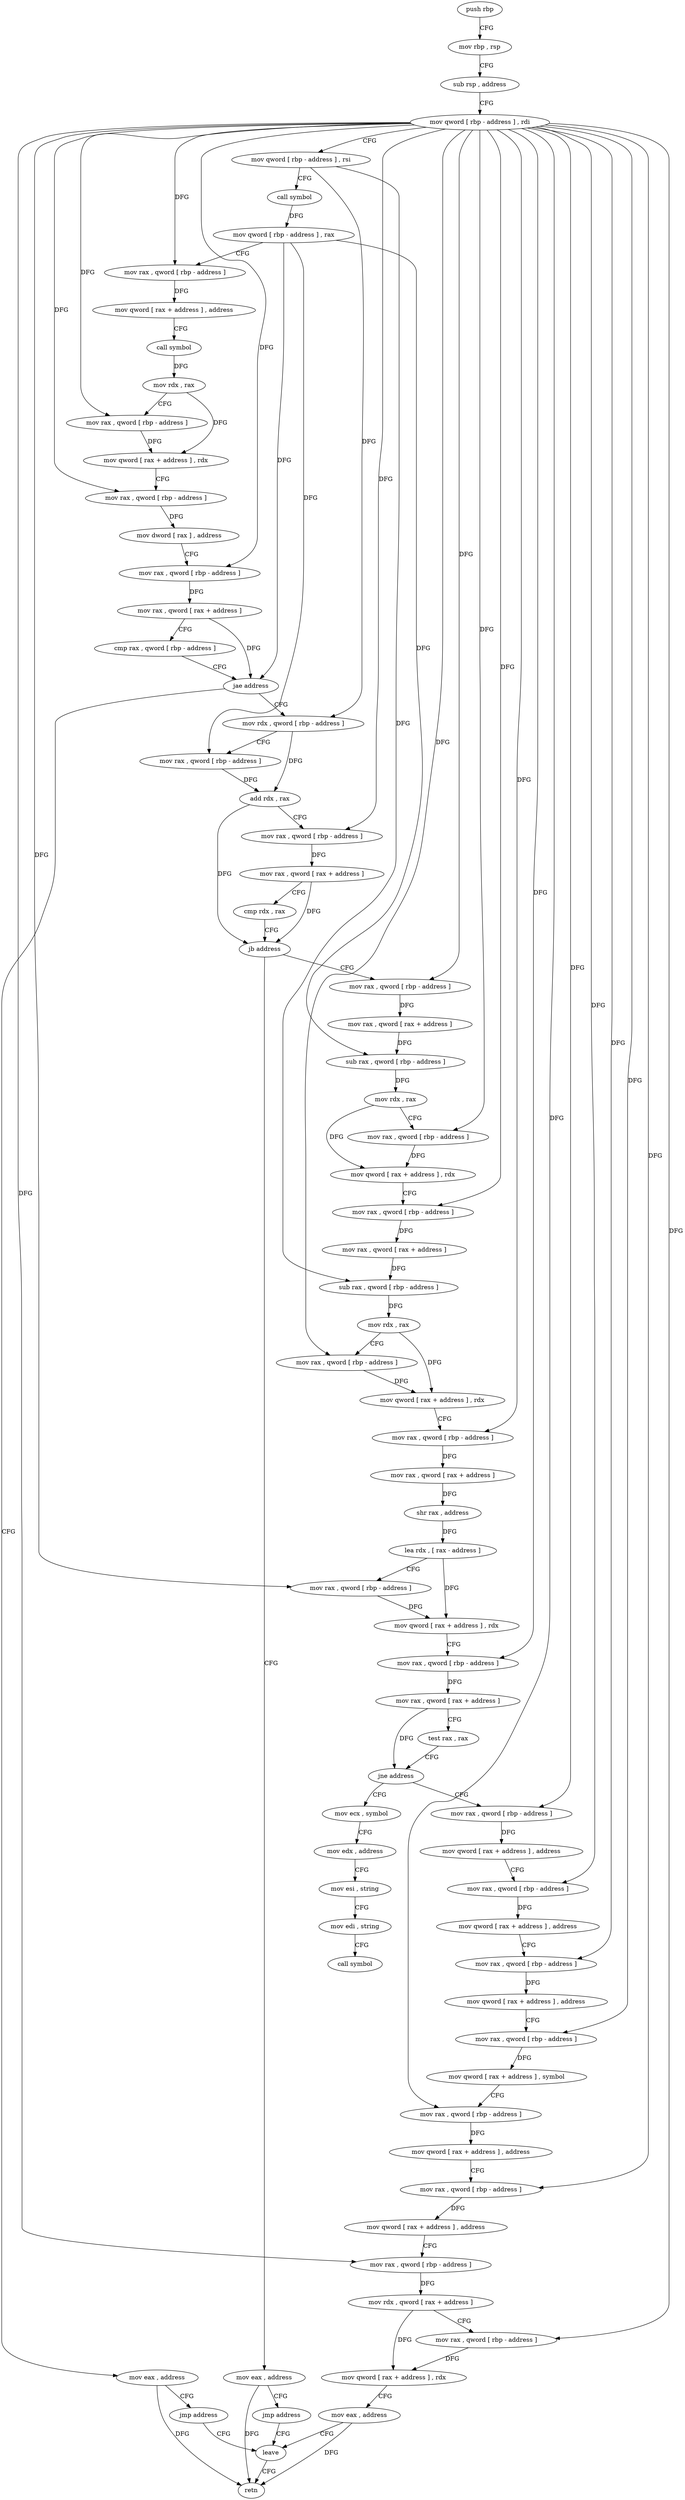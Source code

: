 digraph "func" {
"4278116" [label = "push rbp" ]
"4278117" [label = "mov rbp , rsp" ]
"4278120" [label = "sub rsp , address" ]
"4278124" [label = "mov qword [ rbp - address ] , rdi" ]
"4278128" [label = "mov qword [ rbp - address ] , rsi" ]
"4278132" [label = "call symbol" ]
"4278137" [label = "mov qword [ rbp - address ] , rax" ]
"4278141" [label = "mov rax , qword [ rbp - address ]" ]
"4278145" [label = "mov qword [ rax + address ] , address" ]
"4278153" [label = "call symbol" ]
"4278158" [label = "mov rdx , rax" ]
"4278161" [label = "mov rax , qword [ rbp - address ]" ]
"4278165" [label = "mov qword [ rax + address ] , rdx" ]
"4278169" [label = "mov rax , qword [ rbp - address ]" ]
"4278173" [label = "mov dword [ rax ] , address" ]
"4278179" [label = "mov rax , qword [ rbp - address ]" ]
"4278183" [label = "mov rax , qword [ rax + address ]" ]
"4278187" [label = "cmp rax , qword [ rbp - address ]" ]
"4278191" [label = "jae address" ]
"4278203" [label = "mov rdx , qword [ rbp - address ]" ]
"4278193" [label = "mov eax , address" ]
"4278207" [label = "mov rax , qword [ rbp - address ]" ]
"4278211" [label = "add rdx , rax" ]
"4278214" [label = "mov rax , qword [ rbp - address ]" ]
"4278218" [label = "mov rax , qword [ rax + address ]" ]
"4278222" [label = "cmp rdx , rax" ]
"4278225" [label = "jb address" ]
"4278237" [label = "mov rax , qword [ rbp - address ]" ]
"4278227" [label = "mov eax , address" ]
"4278198" [label = "jmp address" ]
"4278438" [label = "leave" ]
"4278241" [label = "mov rax , qword [ rax + address ]" ]
"4278245" [label = "sub rax , qword [ rbp - address ]" ]
"4278249" [label = "mov rdx , rax" ]
"4278252" [label = "mov rax , qword [ rbp - address ]" ]
"4278256" [label = "mov qword [ rax + address ] , rdx" ]
"4278260" [label = "mov rax , qword [ rbp - address ]" ]
"4278264" [label = "mov rax , qword [ rax + address ]" ]
"4278268" [label = "sub rax , qword [ rbp - address ]" ]
"4278272" [label = "mov rdx , rax" ]
"4278275" [label = "mov rax , qword [ rbp - address ]" ]
"4278279" [label = "mov qword [ rax + address ] , rdx" ]
"4278283" [label = "mov rax , qword [ rbp - address ]" ]
"4278287" [label = "mov rax , qword [ rax + address ]" ]
"4278291" [label = "shr rax , address" ]
"4278295" [label = "lea rdx , [ rax - address ]" ]
"4278299" [label = "mov rax , qword [ rbp - address ]" ]
"4278303" [label = "mov qword [ rax + address ] , rdx" ]
"4278307" [label = "mov rax , qword [ rbp - address ]" ]
"4278311" [label = "mov rax , qword [ rax + address ]" ]
"4278315" [label = "test rax , rax" ]
"4278318" [label = "jne address" ]
"4278345" [label = "mov rax , qword [ rbp - address ]" ]
"4278320" [label = "mov ecx , symbol" ]
"4278232" [label = "jmp address" ]
"4278439" [label = "retn" ]
"4278349" [label = "mov qword [ rax + address ] , address" ]
"4278357" [label = "mov rax , qword [ rbp - address ]" ]
"4278361" [label = "mov qword [ rax + address ] , address" ]
"4278369" [label = "mov rax , qword [ rbp - address ]" ]
"4278373" [label = "mov qword [ rax + address ] , address" ]
"4278381" [label = "mov rax , qword [ rbp - address ]" ]
"4278385" [label = "mov qword [ rax + address ] , symbol" ]
"4278393" [label = "mov rax , qword [ rbp - address ]" ]
"4278397" [label = "mov qword [ rax + address ] , address" ]
"4278405" [label = "mov rax , qword [ rbp - address ]" ]
"4278409" [label = "mov qword [ rax + address ] , address" ]
"4278417" [label = "mov rax , qword [ rbp - address ]" ]
"4278421" [label = "mov rdx , qword [ rax + address ]" ]
"4278425" [label = "mov rax , qword [ rbp - address ]" ]
"4278429" [label = "mov qword [ rax + address ] , rdx" ]
"4278433" [label = "mov eax , address" ]
"4278325" [label = "mov edx , address" ]
"4278330" [label = "mov esi , string" ]
"4278335" [label = "mov edi , string" ]
"4278340" [label = "call symbol" ]
"4278116" -> "4278117" [ label = "CFG" ]
"4278117" -> "4278120" [ label = "CFG" ]
"4278120" -> "4278124" [ label = "CFG" ]
"4278124" -> "4278128" [ label = "CFG" ]
"4278124" -> "4278141" [ label = "DFG" ]
"4278124" -> "4278161" [ label = "DFG" ]
"4278124" -> "4278169" [ label = "DFG" ]
"4278124" -> "4278179" [ label = "DFG" ]
"4278124" -> "4278214" [ label = "DFG" ]
"4278124" -> "4278237" [ label = "DFG" ]
"4278124" -> "4278252" [ label = "DFG" ]
"4278124" -> "4278260" [ label = "DFG" ]
"4278124" -> "4278275" [ label = "DFG" ]
"4278124" -> "4278283" [ label = "DFG" ]
"4278124" -> "4278299" [ label = "DFG" ]
"4278124" -> "4278307" [ label = "DFG" ]
"4278124" -> "4278345" [ label = "DFG" ]
"4278124" -> "4278357" [ label = "DFG" ]
"4278124" -> "4278369" [ label = "DFG" ]
"4278124" -> "4278381" [ label = "DFG" ]
"4278124" -> "4278393" [ label = "DFG" ]
"4278124" -> "4278405" [ label = "DFG" ]
"4278124" -> "4278417" [ label = "DFG" ]
"4278124" -> "4278425" [ label = "DFG" ]
"4278128" -> "4278132" [ label = "CFG" ]
"4278128" -> "4278203" [ label = "DFG" ]
"4278128" -> "4278268" [ label = "DFG" ]
"4278132" -> "4278137" [ label = "DFG" ]
"4278137" -> "4278141" [ label = "CFG" ]
"4278137" -> "4278191" [ label = "DFG" ]
"4278137" -> "4278207" [ label = "DFG" ]
"4278137" -> "4278245" [ label = "DFG" ]
"4278141" -> "4278145" [ label = "DFG" ]
"4278145" -> "4278153" [ label = "CFG" ]
"4278153" -> "4278158" [ label = "DFG" ]
"4278158" -> "4278161" [ label = "CFG" ]
"4278158" -> "4278165" [ label = "DFG" ]
"4278161" -> "4278165" [ label = "DFG" ]
"4278165" -> "4278169" [ label = "CFG" ]
"4278169" -> "4278173" [ label = "DFG" ]
"4278173" -> "4278179" [ label = "CFG" ]
"4278179" -> "4278183" [ label = "DFG" ]
"4278183" -> "4278187" [ label = "CFG" ]
"4278183" -> "4278191" [ label = "DFG" ]
"4278187" -> "4278191" [ label = "CFG" ]
"4278191" -> "4278203" [ label = "CFG" ]
"4278191" -> "4278193" [ label = "CFG" ]
"4278203" -> "4278207" [ label = "CFG" ]
"4278203" -> "4278211" [ label = "DFG" ]
"4278193" -> "4278198" [ label = "CFG" ]
"4278193" -> "4278439" [ label = "DFG" ]
"4278207" -> "4278211" [ label = "DFG" ]
"4278211" -> "4278214" [ label = "CFG" ]
"4278211" -> "4278225" [ label = "DFG" ]
"4278214" -> "4278218" [ label = "DFG" ]
"4278218" -> "4278222" [ label = "CFG" ]
"4278218" -> "4278225" [ label = "DFG" ]
"4278222" -> "4278225" [ label = "CFG" ]
"4278225" -> "4278237" [ label = "CFG" ]
"4278225" -> "4278227" [ label = "CFG" ]
"4278237" -> "4278241" [ label = "DFG" ]
"4278227" -> "4278232" [ label = "CFG" ]
"4278227" -> "4278439" [ label = "DFG" ]
"4278198" -> "4278438" [ label = "CFG" ]
"4278438" -> "4278439" [ label = "CFG" ]
"4278241" -> "4278245" [ label = "DFG" ]
"4278245" -> "4278249" [ label = "DFG" ]
"4278249" -> "4278252" [ label = "CFG" ]
"4278249" -> "4278256" [ label = "DFG" ]
"4278252" -> "4278256" [ label = "DFG" ]
"4278256" -> "4278260" [ label = "CFG" ]
"4278260" -> "4278264" [ label = "DFG" ]
"4278264" -> "4278268" [ label = "DFG" ]
"4278268" -> "4278272" [ label = "DFG" ]
"4278272" -> "4278275" [ label = "CFG" ]
"4278272" -> "4278279" [ label = "DFG" ]
"4278275" -> "4278279" [ label = "DFG" ]
"4278279" -> "4278283" [ label = "CFG" ]
"4278283" -> "4278287" [ label = "DFG" ]
"4278287" -> "4278291" [ label = "DFG" ]
"4278291" -> "4278295" [ label = "DFG" ]
"4278295" -> "4278299" [ label = "CFG" ]
"4278295" -> "4278303" [ label = "DFG" ]
"4278299" -> "4278303" [ label = "DFG" ]
"4278303" -> "4278307" [ label = "CFG" ]
"4278307" -> "4278311" [ label = "DFG" ]
"4278311" -> "4278315" [ label = "CFG" ]
"4278311" -> "4278318" [ label = "DFG" ]
"4278315" -> "4278318" [ label = "CFG" ]
"4278318" -> "4278345" [ label = "CFG" ]
"4278318" -> "4278320" [ label = "CFG" ]
"4278345" -> "4278349" [ label = "DFG" ]
"4278320" -> "4278325" [ label = "CFG" ]
"4278232" -> "4278438" [ label = "CFG" ]
"4278349" -> "4278357" [ label = "CFG" ]
"4278357" -> "4278361" [ label = "DFG" ]
"4278361" -> "4278369" [ label = "CFG" ]
"4278369" -> "4278373" [ label = "DFG" ]
"4278373" -> "4278381" [ label = "CFG" ]
"4278381" -> "4278385" [ label = "DFG" ]
"4278385" -> "4278393" [ label = "CFG" ]
"4278393" -> "4278397" [ label = "DFG" ]
"4278397" -> "4278405" [ label = "CFG" ]
"4278405" -> "4278409" [ label = "DFG" ]
"4278409" -> "4278417" [ label = "CFG" ]
"4278417" -> "4278421" [ label = "DFG" ]
"4278421" -> "4278425" [ label = "CFG" ]
"4278421" -> "4278429" [ label = "DFG" ]
"4278425" -> "4278429" [ label = "DFG" ]
"4278429" -> "4278433" [ label = "CFG" ]
"4278433" -> "4278438" [ label = "CFG" ]
"4278433" -> "4278439" [ label = "DFG" ]
"4278325" -> "4278330" [ label = "CFG" ]
"4278330" -> "4278335" [ label = "CFG" ]
"4278335" -> "4278340" [ label = "CFG" ]
}
